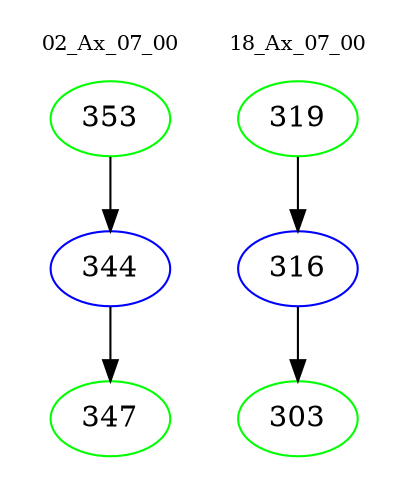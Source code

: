 digraph{
subgraph cluster_0 {
color = white
label = "02_Ax_07_00";
fontsize=10;
T0_353 [label="353", color="green"]
T0_353 -> T0_344 [color="black"]
T0_344 [label="344", color="blue"]
T0_344 -> T0_347 [color="black"]
T0_347 [label="347", color="green"]
}
subgraph cluster_1 {
color = white
label = "18_Ax_07_00";
fontsize=10;
T1_319 [label="319", color="green"]
T1_319 -> T1_316 [color="black"]
T1_316 [label="316", color="blue"]
T1_316 -> T1_303 [color="black"]
T1_303 [label="303", color="green"]
}
}
